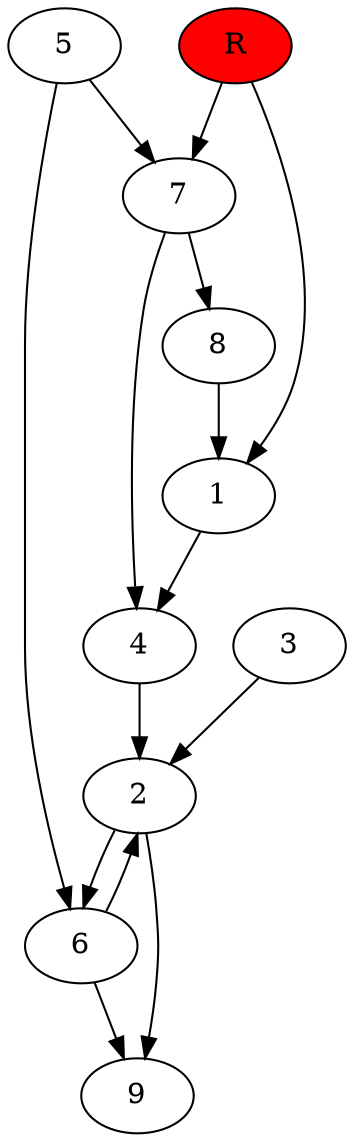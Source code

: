 digraph prb37831 {
	1
	2
	3
	4
	5
	6
	7
	8
	R [fillcolor="#ff0000" style=filled]
	1 -> 4
	2 -> 6
	2 -> 9
	3 -> 2
	4 -> 2
	5 -> 6
	5 -> 7
	6 -> 2
	6 -> 9
	7 -> 4
	7 -> 8
	8 -> 1
	R -> 1
	R -> 7
}
